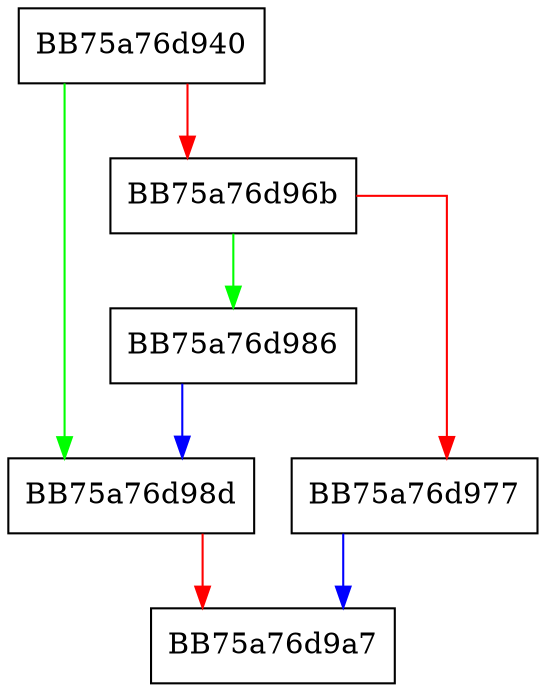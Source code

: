 digraph CryptMsgGetParam {
  node [shape="box"];
  graph [splines=ortho];
  BB75a76d940 -> BB75a76d98d [color="green"];
  BB75a76d940 -> BB75a76d96b [color="red"];
  BB75a76d96b -> BB75a76d986 [color="green"];
  BB75a76d96b -> BB75a76d977 [color="red"];
  BB75a76d977 -> BB75a76d9a7 [color="blue"];
  BB75a76d986 -> BB75a76d98d [color="blue"];
  BB75a76d98d -> BB75a76d9a7 [color="red"];
}